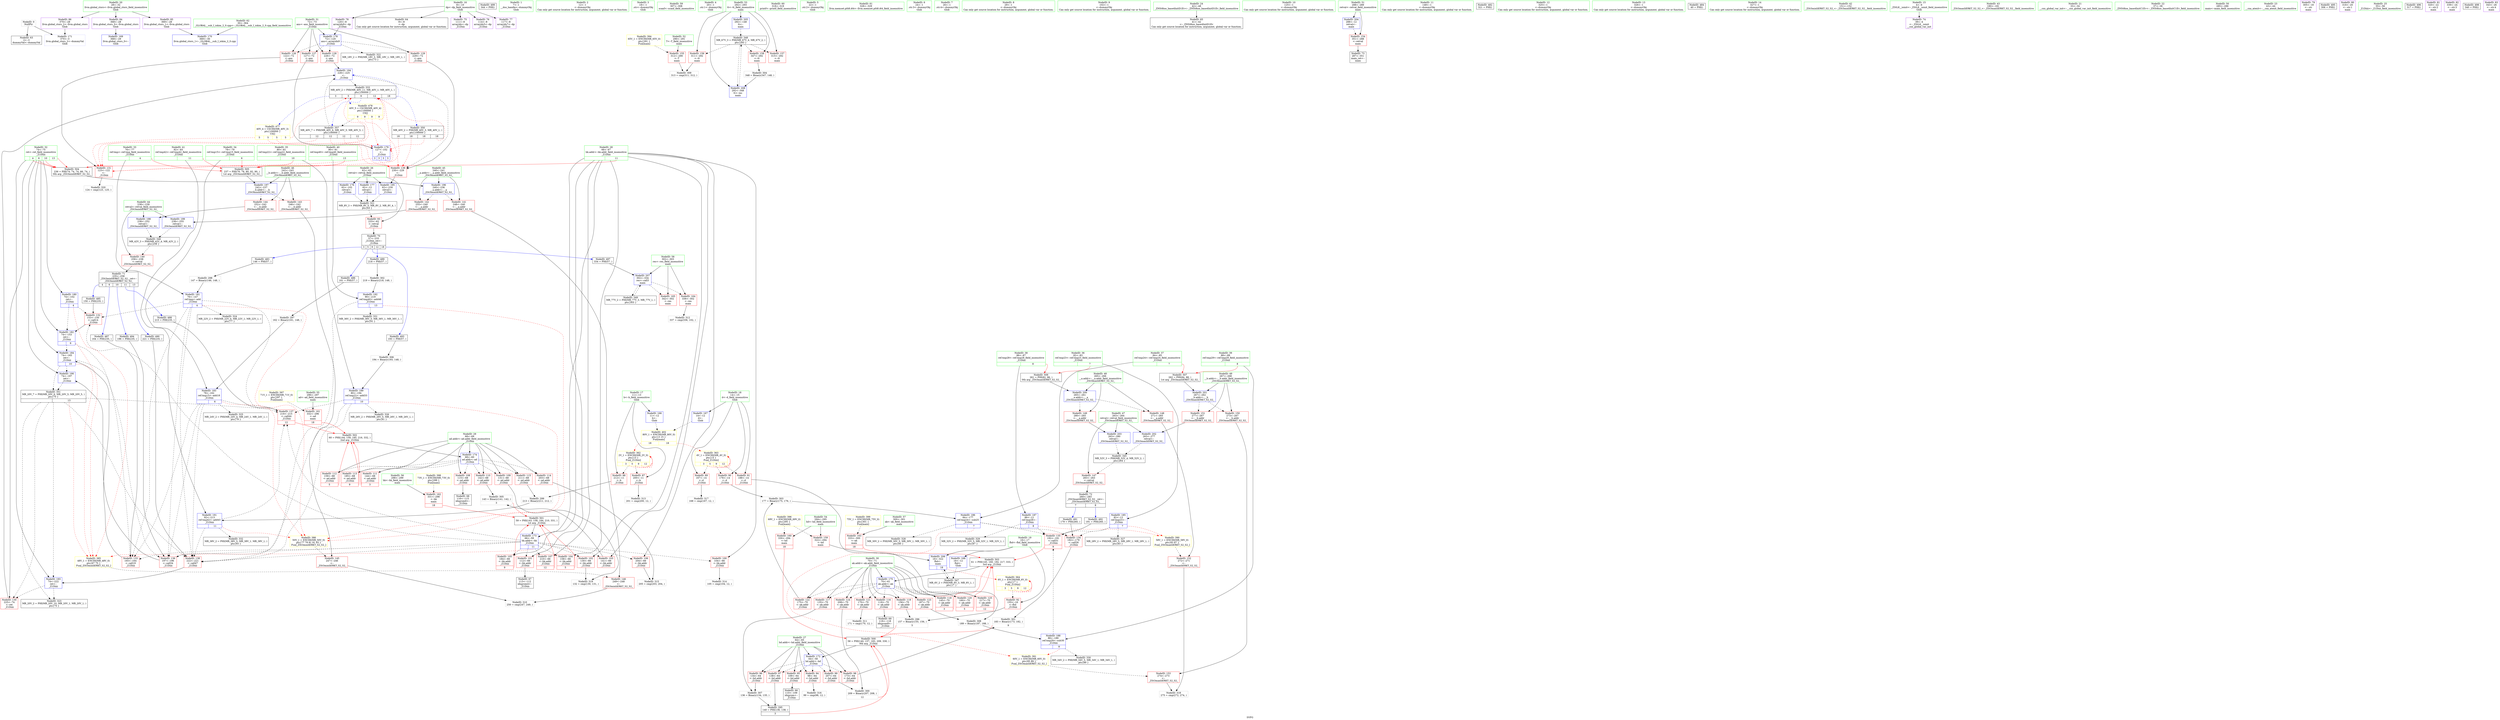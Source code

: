 digraph "SVFG" {
	label="SVFG";

	Node0x55753e9cabc0 [shape=record,color=grey,label="{NodeID: 0\nNullPtr}"];
	Node0x55753e9cabc0 -> Node0x55753e9f41d0[style=solid];
	Node0x55753e9cabc0 -> Node0x55753e9fabc0[style=solid];
	Node0x55753e9f5f60 [shape=record,color=blue,label="{NodeID: 194\n226\<--225\n\<--\n_Z1Diiii\n}"];
	Node0x55753e9f5f60 -> Node0x55753e9f90d0[style=dashed];
	Node0x55753e9f5f60 -> Node0x55753ea15af0[style=dashed];
	Node0x55753e9f30c0 [shape=record,color=red,label="{NodeID: 111\n144\<--68\n\<--ad.addr\n_Z1Diiii\n|{<s0>3}}"];
	Node0x55753e9f30c0:s0 -> Node0x55753ea46720[style=solid,color=red];
	Node0x55753e9f13f0 [shape=record,color=green,label="{NodeID: 28\n66\<--67\nhk.addr\<--hk.addr_field_insensitive\n_Z1Diiii\n|{|<s9>11}}"];
	Node0x55753e9f13f0 -> Node0x55753e9f27d0[style=solid];
	Node0x55753e9f13f0 -> Node0x55753e9f28a0[style=solid];
	Node0x55753e9f13f0 -> Node0x55753e9f2970[style=solid];
	Node0x55753e9f13f0 -> Node0x55753e9f2a40[style=solid];
	Node0x55753e9f13f0 -> Node0x55753e9f2b10[style=solid];
	Node0x55753e9f13f0 -> Node0x55753e9f2be0[style=solid];
	Node0x55753e9f13f0 -> Node0x55753e9f2cb0[style=solid];
	Node0x55753e9f13f0 -> Node0x55753e9f2d80[style=solid];
	Node0x55753e9f13f0 -> Node0x55753e9fad90[style=solid];
	Node0x55753e9f13f0:s9 -> Node0x55753ea46ba0[style=solid,color=red];
	Node0x55753ea04c10 [shape=record,color=grey,label="{NodeID: 305\n143 = Binary(141, 142, )\n|{<s0>3}}"];
	Node0x55753ea04c10:s0 -> Node0x55753ea464e0[style=solid,color=red];
	Node0x55753e9f90d0 [shape=record,color=red,label="{NodeID: 139\n230\<--229\n\<--\n_Z1Diiii\n}"];
	Node0x55753e9f90d0 -> Node0x55753e9f6030[style=solid];
	Node0x55753e9f3b60 [shape=record,color=green,label="{NodeID: 56\n298\<--299\nhk\<--hk_field_insensitive\nmain\n}"];
	Node0x55753e9f3b60 -> Node0x55753e9fa380[style=solid];
	Node0x55753ea45f30 [shape=record,color=black,label="{NodeID: 499\n344 = PHI()\n}"];
	Node0x55753ea15af0 [shape=record,color=black,label="{NodeID: 333\nMR_40V_2 = PHI(MR_40V_11, MR_40V_1, MR_40V_1, )\npts\{100000 \}\n|{<s0>3|<s1>5|<s2>9|<s3>12|<s4>18}}"];
	Node0x55753ea15af0:s0 -> Node0x55753ea294a0[style=dashed,color=blue];
	Node0x55753ea15af0:s1 -> Node0x55753ea29600[style=dashed,color=blue];
	Node0x55753ea15af0:s2 -> Node0x55753ea1d2f0[style=dashed,color=blue];
	Node0x55753ea15af0:s3 -> Node0x55753e9f5f60[style=dashed,color=blue];
	Node0x55753ea15af0:s4 -> Node0x55753ea1aff0[style=dashed,color=blue];
	Node0x55753e9fa7c0 [shape=record,color=blue,label="{NodeID: 167\n14\<--12\nd\<--\nGlob }"];
	Node0x55753e9fa7c0 -> Node0x55753e9fc970[style=dashed];
	Node0x55753e9f5370 [shape=record,color=purple,label="{NodeID: 84\n368\<--28\nllvm.global_ctors_0\<--llvm.global_ctors\nGlob }"];
	Node0x55753e9f5370 -> Node0x55753e9fa9c0[style=solid];
	Node0x55753e9ec880 [shape=record,color=green,label="{NodeID: 1\n7\<--1\n__dso_handle\<--dummyObj\nGlob }"];
	Node0x55753e9f6030 [shape=record,color=blue,label="{NodeID: 195\n62\<--230\nretval\<--\n_Z1Diiii\n}"];
	Node0x55753e9f6030 -> Node0x55753ea11af0[style=dashed];
	Node0x55753e9f3190 [shape=record,color=red,label="{NodeID: 112\n159\<--68\n\<--ad.addr\n_Z1Diiii\n|{<s0>5}}"];
	Node0x55753e9f3190:s0 -> Node0x55753ea46720[style=solid,color=red];
	Node0x55753e9f14c0 [shape=record,color=green,label="{NodeID: 29\n68\<--69\nad.addr\<--ad.addr_field_insensitive\n_Z1Diiii\n}"];
	Node0x55753e9f14c0 -> Node0x55753e9f2e50[style=solid];
	Node0x55753e9f14c0 -> Node0x55753e9f2f20[style=solid];
	Node0x55753e9f14c0 -> Node0x55753e9f2ff0[style=solid];
	Node0x55753e9f14c0 -> Node0x55753e9f30c0[style=solid];
	Node0x55753e9f14c0 -> Node0x55753e9f3190[style=solid];
	Node0x55753e9f14c0 -> Node0x55753e9f3260[style=solid];
	Node0x55753e9f14c0 -> Node0x55753e9f3330[style=solid];
	Node0x55753e9f14c0 -> Node0x55753e9f3400[style=solid];
	Node0x55753e9f14c0 -> Node0x55753e9fae60[style=solid];
	Node0x55753ea04d90 [shape=record,color=grey,label="{NodeID: 306\n194 = Binary(193, 148, )\n}"];
	Node0x55753ea04d90 -> Node0x55753e9fba90[style=solid];
	Node0x55753e9f91a0 [shape=record,color=red,label="{NodeID: 140\n258\<--238\n\<--retval\n_ZSt3minIiERKT_S2_S2_\n}"];
	Node0x55753e9f91a0 -> Node0x55753e9f48e0[style=solid];
	Node0x55753e9f3c30 [shape=record,color=green,label="{NodeID: 57\n300\<--301\nak\<--ak_field_insensitive\nmain\n}"];
	Node0x55753e9f3c30 -> Node0x55753e9fa450[style=solid];
	Node0x55753ea46000 [shape=record,color=black,label="{NodeID: 500\n58 = PHI(140, 157, 183, 209, 330, )\n0th arg _Z1Diiii }"];
	Node0x55753ea46000 -> Node0x55753e9facc0[style=solid];
	Node0x55753e9fa8c0 [shape=record,color=blue,label="{NodeID: 168\n16\<--12\nfhd\<--\nGlob }"];
	Node0x55753e9fa8c0 -> Node0x55753ea1a0f0[style=dashed];
	Node0x55753e9f5470 [shape=record,color=purple,label="{NodeID: 85\n369\<--28\nllvm.global_ctors_1\<--llvm.global_ctors\nGlob }"];
	Node0x55753e9f5470 -> Node0x55753e9faac0[style=solid];
	Node0x55753e9ef980 [shape=record,color=green,label="{NodeID: 2\n12\<--1\n\<--dummyObj\nCan only get source location for instruction, argument, global var or function.}"];
	Node0x55753ea1ebf0 [shape=record,color=yellow,style=double,label="{NodeID: 362\n2V_1 = ENCHI(MR_2V_0)\npts\{13 \}\nFun[_Z1Diiii]|{|<s2>3|<s3>5|<s4>9|<s5>12}}"];
	Node0x55753ea1ebf0 -> Node0x55753e9f5670[style=dashed];
	Node0x55753ea1ebf0 -> Node0x55753e9f5740[style=dashed];
	Node0x55753ea1ebf0:s2 -> Node0x55753ea1ebf0[style=dashed,color=red];
	Node0x55753ea1ebf0:s3 -> Node0x55753ea1ebf0[style=dashed,color=red];
	Node0x55753ea1ebf0:s4 -> Node0x55753ea1ebf0[style=dashed,color=red];
	Node0x55753ea1ebf0:s5 -> Node0x55753ea1ebf0[style=dashed,color=red];
	Node0x55753e9f6100 [shape=record,color=blue,label="{NodeID: 196\n240\<--236\n__a.addr\<--__a\n_ZSt3minIiERKT_S2_S2_\n}"];
	Node0x55753e9f6100 -> Node0x55753e9f9270[style=dashed];
	Node0x55753e9f6100 -> Node0x55753e9f9340[style=dashed];
	Node0x55753e9f3260 [shape=record,color=red,label="{NodeID: 113\n185\<--68\n\<--ad.addr\n_Z1Diiii\n|{<s0>9}}"];
	Node0x55753e9f3260:s0 -> Node0x55753ea46720[style=solid,color=red];
	Node0x55753e9f1590 [shape=record,color=green,label="{NodeID: 30\n70\<--71\nak.addr\<--ak.addr_field_insensitive\n_Z1Diiii\n}"];
	Node0x55753e9f1590 -> Node0x55753e9f7e20[style=solid];
	Node0x55753e9f1590 -> Node0x55753e9f7ef0[style=solid];
	Node0x55753e9f1590 -> Node0x55753e9f7fc0[style=solid];
	Node0x55753e9f1590 -> Node0x55753e9f8090[style=solid];
	Node0x55753e9f1590 -> Node0x55753e9f8160[style=solid];
	Node0x55753e9f1590 -> Node0x55753e9f8230[style=solid];
	Node0x55753e9f1590 -> Node0x55753e9f8300[style=solid];
	Node0x55753e9f1590 -> Node0x55753e9f83d0[style=solid];
	Node0x55753e9f1590 -> Node0x55753e9f84a0[style=solid];
	Node0x55753e9f1590 -> Node0x55753e9f8570[style=solid];
	Node0x55753e9f1590 -> Node0x55753e9faf30[style=solid];
	Node0x55753e9fbec0 [shape=record,color=yellow,style=double,label="{NodeID: 390\n58V_1 = ENCHI(MR_58V_0)\npts\{83 87 \}\nFun[_ZSt3maxIiERKT_S2_S2_]}"];
	Node0x55753e9fbec0 -> Node0x55753e9f9b60[style=dashed];
	Node0x55753ea04f10 [shape=record,color=grey,label="{NodeID: 307\n136 = Binary(134, 135, )\n}"];
	Node0x55753ea04f10 -> Node0x55753e9f7750[style=solid];
	Node0x55753e9f9270 [shape=record,color=red,label="{NodeID: 141\n248\<--240\n\<--__a.addr\n_ZSt3minIiERKT_S2_S2_\n}"];
	Node0x55753e9f9270 -> Node0x55753e9f9680[style=solid];
	Node0x55753e9f3d00 [shape=record,color=green,label="{NodeID: 58\n302\<--303\nres\<--res_field_insensitive\nmain\n}"];
	Node0x55753e9f3d00 -> Node0x55753e9fa520[style=solid];
	Node0x55753e9f3d00 -> Node0x55753e9fa5f0[style=solid];
	Node0x55753e9f3d00 -> Node0x55753e9f69f0[style=solid];
	Node0x55753ea464e0 [shape=record,color=black,label="{NodeID: 501\n59 = PHI(143, 158, 184, 210, 331, )\n1st arg _Z1Diiii }"];
	Node0x55753ea464e0 -> Node0x55753e9fad90[style=solid];
	Node0x55753e9fa9c0 [shape=record,color=blue,label="{NodeID: 169\n368\<--29\nllvm.global_ctors_0\<--\nGlob }"];
	Node0x55753e9f5570 [shape=record,color=purple,label="{NodeID: 86\n370\<--28\nllvm.global_ctors_2\<--llvm.global_ctors\nGlob }"];
	Node0x55753e9f5570 -> Node0x55753e9fabc0[style=solid];
	Node0x55753e9efa10 [shape=record,color=green,label="{NodeID: 3\n18\<--1\n.str\<--dummyObj\nGlob }"];
	Node0x55753ea1f710 [shape=record,color=yellow,style=double,label="{NodeID: 363\n4V_1 = ENCHI(MR_4V_0)\npts\{15 \}\nFun[_Z1Diiii]|{|<s3>3|<s4>5|<s5>9|<s6>12}}"];
	Node0x55753ea1f710 -> Node0x55753e9f5810[style=dashed];
	Node0x55753ea1f710 -> Node0x55753e9f58e0[style=dashed];
	Node0x55753ea1f710 -> Node0x55753e9f59b0[style=dashed];
	Node0x55753ea1f710:s3 -> Node0x55753ea1f710[style=dashed,color=red];
	Node0x55753ea1f710:s4 -> Node0x55753ea1f710[style=dashed,color=red];
	Node0x55753ea1f710:s5 -> Node0x55753ea1f710[style=dashed,color=red];
	Node0x55753ea1f710:s6 -> Node0x55753ea1f710[style=dashed,color=red];
	Node0x55753e9f61d0 [shape=record,color=blue,label="{NodeID: 197\n242\<--237\n__b.addr\<--__b\n_ZSt3minIiERKT_S2_S2_\n}"];
	Node0x55753e9f61d0 -> Node0x55753e9f9410[style=dashed];
	Node0x55753e9f61d0 -> Node0x55753e9f94e0[style=dashed];
	Node0x55753e9f3330 [shape=record,color=red,label="{NodeID: 114\n203\<--68\n\<--ad.addr\n_Z1Diiii\n}"];
	Node0x55753e9f3330 -> Node0x55753ea05b10[style=solid];
	Node0x55753e9f1660 [shape=record,color=green,label="{NodeID: 31\n72\<--73\nans\<--ans_field_insensitive\n_Z1Diiii\n}"];
	Node0x55753e9f1660 -> Node0x55753e9f8640[style=solid];
	Node0x55753e9f1660 -> Node0x55753e9f8710[style=solid];
	Node0x55753e9f1660 -> Node0x55753e9f87e0[style=solid];
	Node0x55753e9f1660 -> Node0x55753e9f88b0[style=solid];
	Node0x55753e9f1660 -> Node0x55753e9fb1a0[style=solid];
	Node0x55753e9fbfa0 [shape=record,color=yellow,style=double,label="{NodeID: 391\n60V_1 = ENCHI(MR_60V_0)\npts\{85 89 \}\nFun[_ZSt3maxIiERKT_S2_S2_]}"];
	Node0x55753e9fbfa0 -> Node0x55753e9f9c30[style=dashed];
	Node0x55753ea05090 [shape=record,color=grey,label="{NodeID: 308\n189 = Binary(187, 188, )\n}"];
	Node0x55753ea05090 -> Node0x55753e9fb9c0[style=solid];
	Node0x55753e9f9340 [shape=record,color=red,label="{NodeID: 142\n255\<--240\n\<--__a.addr\n_ZSt3minIiERKT_S2_S2_\n}"];
	Node0x55753e9f9340 -> Node0x55753e9f6370[style=solid];
	Node0x55753e9f3dd0 [shape=record,color=green,label="{NodeID: 59\n307\<--308\nscanf\<--scanf_field_insensitive\n}"];
	Node0x55753ea46720 [shape=record,color=black,label="{NodeID: 502\n60 = PHI(144, 159, 185, 216, 332, )\n2nd arg _Z1Diiii }"];
	Node0x55753ea46720 -> Node0x55753e9fae60[style=solid];
	Node0x55753e9faac0 [shape=record,color=blue,label="{NodeID: 170\n369\<--30\nllvm.global_ctors_1\<--_GLOBAL__sub_I_iskim_2_0.cpp\nGlob }"];
	Node0x55753e9f5670 [shape=record,color=red,label="{NodeID: 87\n200\<--11\n\<--b\n_Z1Diiii\n}"];
	Node0x55753e9f5670 -> Node0x55753ea05810[style=solid];
	Node0x55753e9efaa0 [shape=record,color=green,label="{NodeID: 4\n20\<--1\n.str.1\<--dummyObj\nGlob }"];
	Node0x55753ea1f7f0 [shape=record,color=yellow,style=double,label="{NodeID: 364\n6V_1 = ENCHI(MR_6V_0)\npts\{17 \}\nFun[_Z1Diiii]|{|<s1>3|<s2>5|<s3>9|<s4>12}}"];
	Node0x55753ea1f7f0 -> Node0x55753e9f5a80[style=dashed];
	Node0x55753ea1f7f0:s1 -> Node0x55753ea1f7f0[style=dashed,color=red];
	Node0x55753ea1f7f0:s2 -> Node0x55753ea1f7f0[style=dashed,color=red];
	Node0x55753ea1f7f0:s3 -> Node0x55753ea1f7f0[style=dashed,color=red];
	Node0x55753ea1f7f0:s4 -> Node0x55753ea1f7f0[style=dashed,color=red];
	Node0x55753e9f62a0 [shape=record,color=blue,label="{NodeID: 198\n238\<--252\nretval\<--\n_ZSt3minIiERKT_S2_S2_\n}"];
	Node0x55753e9f62a0 -> Node0x55753ea19bf0[style=dashed];
	Node0x55753e9f3400 [shape=record,color=red,label="{NodeID: 115\n211\<--68\n\<--ad.addr\n_Z1Diiii\n}"];
	Node0x55753e9f3400 -> Node0x55753ea04310[style=solid];
	Node0x55753e9f1730 [shape=record,color=green,label="{NodeID: 32\n74\<--75\nret\<--ret_field_insensitive\n_Z1Diiii\n|{|<s6>4|<s7>6|<s8>10|<s9>13}}"];
	Node0x55753e9f1730 -> Node0x55753e9f8980[style=solid];
	Node0x55753e9f1730 -> Node0x55753e9fb340[style=solid];
	Node0x55753e9f1730 -> Node0x55753e9fb4e0[style=solid];
	Node0x55753e9f1730 -> Node0x55753e9fb680[style=solid];
	Node0x55753e9f1730 -> Node0x55753e9fbb60[style=solid];
	Node0x55753e9f1730 -> Node0x55753e9f5e90[style=solid];
	Node0x55753e9f1730:s6 -> Node0x55753ea46ba0[style=solid,color=red];
	Node0x55753e9f1730:s7 -> Node0x55753ea46ba0[style=solid,color=red];
	Node0x55753e9f1730:s8 -> Node0x55753ea46ba0[style=solid,color=red];
	Node0x55753e9f1730:s9 -> Node0x55753ea46ba0[style=solid,color=red];
	Node0x55753ea05210 [shape=record,color=grey,label="{NodeID: 309\n313 = cmp(311, 312, )\n}"];
	Node0x55753e9f9410 [shape=record,color=red,label="{NodeID: 143\n246\<--242\n\<--__b.addr\n_ZSt3minIiERKT_S2_S2_\n}"];
	Node0x55753e9f9410 -> Node0x55753e9f95b0[style=solid];
	Node0x55753e9f3ed0 [shape=record,color=green,label="{NodeID: 60\n318\<--319\nprintf\<--printf_field_insensitive\n}"];
	Node0x55753ea46960 [shape=record,color=black,label="{NodeID: 503\n61 = PHI(145, 160, 192, 217, 333, )\n3rd arg _Z1Diiii }"];
	Node0x55753ea46960 -> Node0x55753e9faf30[style=solid];
	Node0x55753e9fabc0 [shape=record,color=blue, style = dotted,label="{NodeID: 171\n370\<--3\nllvm.global_ctors_2\<--dummyVal\nGlob }"];
	Node0x55753e9f5740 [shape=record,color=red,label="{NodeID: 88\n212\<--11\n\<--b\n_Z1Diiii\n}"];
	Node0x55753e9f5740 -> Node0x55753ea04310[style=solid];
	Node0x55753e9efb30 [shape=record,color=green,label="{NodeID: 5\n22\<--1\n.str.2\<--dummyObj\nGlob }"];
	Node0x55753e9f6370 [shape=record,color=blue,label="{NodeID: 199\n238\<--255\nretval\<--\n_ZSt3minIiERKT_S2_S2_\n}"];
	Node0x55753e9f6370 -> Node0x55753ea19bf0[style=dashed];
	Node0x55753e9f7e20 [shape=record,color=red,label="{NodeID: 116\n118\<--70\n\<--ak.addr\n_Z1Diiii\n}"];
	Node0x55753e9f7e20 -> Node0x55753e9f4740[style=solid];
	Node0x55753e9f1800 [shape=record,color=green,label="{NodeID: 33\n76\<--77\nref.tmp\<--ref.tmp_field_insensitive\n_Z1Diiii\n|{|<s1>4}}"];
	Node0x55753e9f1800 -> Node0x55753e9fb410[style=solid];
	Node0x55753e9f1800:s1 -> Node0x55753ea46de0[style=solid,color=red];
	Node0x55753ea05390 [shape=record,color=grey,label="{NodeID: 310\n250 = cmp(247, 249, )\n}"];
	Node0x55753e9f94e0 [shape=record,color=red,label="{NodeID: 144\n252\<--242\n\<--__b.addr\n_ZSt3minIiERKT_S2_S2_\n}"];
	Node0x55753e9f94e0 -> Node0x55753e9f62a0[style=solid];
	Node0x55753e9f3fd0 [shape=record,color=green,label="{NodeID: 61\n328\<--329\nllvm.memset.p0i8.i64\<--llvm.memset.p0i8.i64_field_insensitive\n}"];
	Node0x55753ea46ba0 [shape=record,color=black,label="{NodeID: 504\n236 = PHI(74, 74, 74, 66, 74, )\n0th arg _ZSt3minIiERKT_S2_S2_ }"];
	Node0x55753ea46ba0 -> Node0x55753e9f6100[style=solid];
	Node0x55753e9facc0 [shape=record,color=blue,label="{NodeID: 172\n64\<--58\nhd.addr\<--hd\n_Z1Diiii\n}"];
	Node0x55753e9facc0 -> Node0x55753e9f5c20[style=dashed];
	Node0x55753e9facc0 -> Node0x55753e9f5cf0[style=dashed];
	Node0x55753e9facc0 -> Node0x55753e9f2490[style=dashed];
	Node0x55753e9facc0 -> Node0x55753e9f2560[style=dashed];
	Node0x55753e9facc0 -> Node0x55753e9f2630[style=dashed];
	Node0x55753e9facc0 -> Node0x55753e9f2700[style=dashed];
	Node0x55753e9f5810 [shape=record,color=red,label="{NodeID: 89\n167\<--14\n\<--d\n_Z1Diiii\n}"];
	Node0x55753e9f5810 -> Node0x55753ea05e10[style=solid];
	Node0x55753e9f0370 [shape=record,color=green,label="{NodeID: 6\n24\<--1\n.str.3\<--dummyObj\nGlob }"];
	Node0x55753e9f6440 [shape=record,color=blue,label="{NodeID: 200\n265\<--261\n__a.addr\<--__a\n_ZSt3maxIiERKT_S2_S2_\n}"];
	Node0x55753e9f6440 -> Node0x55753e9f9820[style=dashed];
	Node0x55753e9f6440 -> Node0x55753e9f98f0[style=dashed];
	Node0x55753e9f7ef0 [shape=record,color=red,label="{NodeID: 117\n135\<--70\n\<--ak.addr\n_Z1Diiii\n}"];
	Node0x55753e9f7ef0 -> Node0x55753ea04f10[style=solid];
	Node0x55753e9f18d0 [shape=record,color=green,label="{NodeID: 34\n78\<--79\nref.tmp15\<--ref.tmp15_field_insensitive\n_Z1Diiii\n|{|<s1>6}}"];
	Node0x55753e9f18d0 -> Node0x55753e9fb5b0[style=solid];
	Node0x55753e9f18d0:s1 -> Node0x55753ea46de0[style=solid,color=red];
	Node0x55753ea294a0 [shape=record,color=yellow,style=double,label="{NodeID: 477\n40V_4 = CSCHI(MR_40V_3)\npts\{100000 \}\nCS[]|{<s0>5|<s1>5|<s2>5|<s3>5}}"];
	Node0x55753ea294a0:s0 -> Node0x55753e9f8a50[style=dashed,color=red];
	Node0x55753ea294a0:s1 -> Node0x55753e9f90d0[style=dashed,color=red];
	Node0x55753ea294a0:s2 -> Node0x55753e9fb270[style=dashed,color=red];
	Node0x55753ea294a0:s3 -> Node0x55753ea15af0[style=dashed,color=red];
	Node0x55753e9fc270 [shape=record,color=yellow,style=double,label="{NodeID: 394\n65V_1 = ENCHI(MR_65V_0)\npts\{291 \}\nFun[main]}"];
	Node0x55753e9fc270 -> Node0x55753e9f9dd0[style=dashed];
	Node0x55753ea05510 [shape=record,color=grey,label="{NodeID: 311\n171 = cmp(170, 12, )\n}"];
	Node0x55753e9f95b0 [shape=record,color=red,label="{NodeID: 145\n247\<--246\n\<--\n_ZSt3minIiERKT_S2_S2_\n}"];
	Node0x55753e9f95b0 -> Node0x55753ea05390[style=solid];
	Node0x55753e9f40d0 [shape=record,color=green,label="{NodeID: 62\n30\<--364\n_GLOBAL__sub_I_iskim_2_0.cpp\<--_GLOBAL__sub_I_iskim_2_0.cpp_field_insensitive\n}"];
	Node0x55753e9f40d0 -> Node0x55753e9faac0[style=solid];
	Node0x55753ea46de0 [shape=record,color=black,label="{NodeID: 505\n237 = PHI(76, 78, 80, 92, 90, )\n1st arg _ZSt3minIiERKT_S2_S2_ }"];
	Node0x55753ea46de0 -> Node0x55753e9f61d0[style=solid];
	Node0x55753e9fad90 [shape=record,color=blue,label="{NodeID: 173\n66\<--59\nhk.addr\<--hk\n_Z1Diiii\n|{|<s13>11}}"];
	Node0x55753e9fad90 -> Node0x55753e9f27d0[style=dashed];
	Node0x55753e9fad90 -> Node0x55753e9f28a0[style=dashed];
	Node0x55753e9fad90 -> Node0x55753e9f2970[style=dashed];
	Node0x55753e9fad90 -> Node0x55753e9f2a40[style=dashed];
	Node0x55753e9fad90 -> Node0x55753e9f2b10[style=dashed];
	Node0x55753e9fad90 -> Node0x55753e9f2be0[style=dashed];
	Node0x55753e9fad90 -> Node0x55753e9f2cb0[style=dashed];
	Node0x55753e9fad90 -> Node0x55753e9f2d80[style=dashed];
	Node0x55753e9fad90 -> Node0x55753e9f8b20[style=dashed];
	Node0x55753e9fad90 -> Node0x55753e9f8bf0[style=dashed];
	Node0x55753e9fad90 -> Node0x55753e9f8e60[style=dashed];
	Node0x55753e9fad90 -> Node0x55753e9f8f30[style=dashed];
	Node0x55753e9fad90 -> Node0x55753e9f9000[style=dashed];
	Node0x55753e9fad90:s13 -> Node0x55753ea156b0[style=dashed,color=red];
	Node0x55753e9f58e0 [shape=record,color=red,label="{NodeID: 90\n176\<--14\n\<--d\n_Z1Diiii\n}"];
	Node0x55753e9f58e0 -> Node0x55753ea04910[style=solid];
	Node0x55753e9f0400 [shape=record,color=green,label="{NodeID: 7\n26\<--1\n.str.4\<--dummyObj\nGlob }"];
	Node0x55753e9f6510 [shape=record,color=blue,label="{NodeID: 201\n267\<--262\n__b.addr\<--__b\n_ZSt3maxIiERKT_S2_S2_\n}"];
	Node0x55753e9f6510 -> Node0x55753e9f99c0[style=dashed];
	Node0x55753e9f6510 -> Node0x55753e9f9a90[style=dashed];
	Node0x55753e9f7fc0 [shape=record,color=red,label="{NodeID: 118\n145\<--70\n\<--ak.addr\n_Z1Diiii\n|{<s0>3}}"];
	Node0x55753e9f7fc0:s0 -> Node0x55753ea46960[style=solid,color=red];
	Node0x55753e9f19a0 [shape=record,color=green,label="{NodeID: 35\n80\<--81\nref.tmp22\<--ref.tmp22_field_insensitive\n_Z1Diiii\n|{|<s1>10}}"];
	Node0x55753e9f19a0 -> Node0x55753e9fba90[style=solid];
	Node0x55753e9f19a0:s1 -> Node0x55753ea46de0[style=solid,color=red];
	Node0x55753ea29600 [shape=record,color=yellow,style=double,label="{NodeID: 478\n40V_5 = CSCHI(MR_40V_4)\npts\{100000 \}\nCS[]|{|<s1>9|<s2>9|<s3>9|<s4>9}}"];
	Node0x55753ea29600 -> Node0x55753ea1d2f0[style=dashed];
	Node0x55753ea29600:s1 -> Node0x55753e9f8a50[style=dashed,color=red];
	Node0x55753ea29600:s2 -> Node0x55753e9f90d0[style=dashed,color=red];
	Node0x55753ea29600:s3 -> Node0x55753e9fb270[style=dashed,color=red];
	Node0x55753ea29600:s4 -> Node0x55753ea15af0[style=dashed,color=red];
	Node0x55753ea05690 [shape=record,color=grey,label="{NodeID: 312\n337 = cmp(336, 102, )\n}"];
	Node0x55753e9f9680 [shape=record,color=red,label="{NodeID: 146\n249\<--248\n\<--\n_ZSt3minIiERKT_S2_S2_\n}"];
	Node0x55753e9f9680 -> Node0x55753ea05390[style=solid];
	Node0x55753e9f41d0 [shape=record,color=black,label="{NodeID: 63\n2\<--3\ndummyVal\<--dummyVal\n}"];
	Node0x55753ea47020 [shape=record,color=black,label="{NodeID: 506\n261 = PHI(82, 86, )\n0th arg _ZSt3maxIiERKT_S2_S2_ }"];
	Node0x55753ea47020 -> Node0x55753e9f6440[style=solid];
	Node0x55753e9fae60 [shape=record,color=blue,label="{NodeID: 174\n68\<--60\nad.addr\<--ad\n_Z1Diiii\n}"];
	Node0x55753e9fae60 -> Node0x55753e9f2e50[style=dashed];
	Node0x55753e9fae60 -> Node0x55753e9f2f20[style=dashed];
	Node0x55753e9fae60 -> Node0x55753e9f2ff0[style=dashed];
	Node0x55753e9fae60 -> Node0x55753e9f30c0[style=dashed];
	Node0x55753e9fae60 -> Node0x55753e9f3190[style=dashed];
	Node0x55753e9fae60 -> Node0x55753e9f3260[style=dashed];
	Node0x55753e9fae60 -> Node0x55753e9f3330[style=dashed];
	Node0x55753e9fae60 -> Node0x55753e9f3400[style=dashed];
	Node0x55753e9f59b0 [shape=record,color=red,label="{NodeID: 91\n188\<--14\n\<--d\n_Z1Diiii\n}"];
	Node0x55753e9f59b0 -> Node0x55753ea05090[style=solid];
	Node0x55753e9f0490 [shape=record,color=green,label="{NodeID: 8\n29\<--1\n\<--dummyObj\nCan only get source location for instruction, argument, global var or function.}"];
	Node0x55753e9f65e0 [shape=record,color=blue,label="{NodeID: 202\n263\<--277\nretval\<--\n_ZSt3maxIiERKT_S2_S2_\n}"];
	Node0x55753e9f65e0 -> Node0x55753ea196f0[style=dashed];
	Node0x55753e9f8090 [shape=record,color=red,label="{NodeID: 119\n156\<--70\n\<--ak.addr\n_Z1Diiii\n}"];
	Node0x55753e9f8090 -> Node0x55753e9f7cf0[style=solid];
	Node0x55753e9f1a70 [shape=record,color=green,label="{NodeID: 36\n82\<--83\nref.tmp23\<--ref.tmp23_field_insensitive\n_Z1Diiii\n|{|<s1>7}}"];
	Node0x55753e9f1a70 -> Node0x55753e9fb750[style=solid];
	Node0x55753e9f1a70:s1 -> Node0x55753ea47020[style=solid,color=red];
	Node0x55753e9fc430 [shape=record,color=yellow,style=double,label="{NodeID: 396\n69V_1 = ENCHI(MR_69V_0)\npts\{295 \}\nFun[main]}"];
	Node0x55753e9fc430 -> Node0x55753e9fa110[style=dashed];
	Node0x55753e9fc430 -> Node0x55753e9fa1e0[style=dashed];
	Node0x55753ea05810 [shape=record,color=grey,label="{NodeID: 313\n201 = cmp(200, 12, )\n}"];
	Node0x55753e9f9750 [shape=record,color=red,label="{NodeID: 147\n283\<--263\n\<--retval\n_ZSt3maxIiERKT_S2_S2_\n}"];
	Node0x55753e9f9750 -> Node0x55753e9f49b0[style=solid];
	Node0x55753e9f42d0 [shape=record,color=black,label="{NodeID: 64\n9\<--8\n\<--dp\nCan only get source location for instruction, argument, global var or function.}"];
	Node0x55753ea47170 [shape=record,color=black,label="{NodeID: 507\n262 = PHI(84, 88, )\n1st arg _ZSt3maxIiERKT_S2_S2_ }"];
	Node0x55753ea47170 -> Node0x55753e9f6510[style=solid];
	Node0x55753e9faf30 [shape=record,color=blue,label="{NodeID: 175\n70\<--61\nak.addr\<--ak\n_Z1Diiii\n}"];
	Node0x55753e9faf30 -> Node0x55753e9f7e20[style=dashed];
	Node0x55753e9faf30 -> Node0x55753e9f7ef0[style=dashed];
	Node0x55753e9faf30 -> Node0x55753e9f7fc0[style=dashed];
	Node0x55753e9faf30 -> Node0x55753e9f8090[style=dashed];
	Node0x55753e9faf30 -> Node0x55753e9f8160[style=dashed];
	Node0x55753e9faf30 -> Node0x55753e9f8230[style=dashed];
	Node0x55753e9faf30 -> Node0x55753e9f8300[style=dashed];
	Node0x55753e9faf30 -> Node0x55753e9f83d0[style=dashed];
	Node0x55753e9faf30 -> Node0x55753e9f84a0[style=dashed];
	Node0x55753e9faf30 -> Node0x55753e9f8570[style=dashed];
	Node0x55753e9f5a80 [shape=record,color=red,label="{NodeID: 92\n155\<--16\n\<--fhd\n_Z1Diiii\n}"];
	Node0x55753e9f5a80 -> Node0x55753e9f7cf0[style=solid];
	Node0x55753e9f0520 [shape=record,color=green,label="{NodeID: 9\n102\<--1\n\<--dummyObj\nCan only get source location for instruction, argument, global var or function.}"];
	Node0x55753e9f66b0 [shape=record,color=blue,label="{NodeID: 203\n263\<--280\nretval\<--\n_ZSt3maxIiERKT_S2_S2_\n}"];
	Node0x55753e9f66b0 -> Node0x55753ea196f0[style=dashed];
	Node0x55753e9f8160 [shape=record,color=red,label="{NodeID: 120\n160\<--70\n\<--ak.addr\n_Z1Diiii\n|{<s0>5}}"];
	Node0x55753e9f8160:s0 -> Node0x55753ea46960[style=solid,color=red];
	Node0x55753e9f1b40 [shape=record,color=green,label="{NodeID: 37\n84\<--85\nref.tmp24\<--ref.tmp24_field_insensitive\n_Z1Diiii\n|{|<s1>7}}"];
	Node0x55753e9f1b40 -> Node0x55753e9fb820[style=solid];
	Node0x55753e9f1b40:s1 -> Node0x55753ea47170[style=solid,color=red];
	Node0x55753e9fc510 [shape=record,color=yellow,style=double,label="{NodeID: 397\n71V_1 = ENCHI(MR_71V_0)\npts\{297 \}\nFun[main]}"];
	Node0x55753e9fc510 -> Node0x55753e9fa2b0[style=dashed];
	Node0x55753ea05990 [shape=record,color=grey,label="{NodeID: 314\n105 = cmp(104, 12, )\n}"];
	Node0x55753e9f9820 [shape=record,color=red,label="{NodeID: 148\n271\<--265\n\<--__a.addr\n_ZSt3maxIiERKT_S2_S2_\n}"];
	Node0x55753e9f9820 -> Node0x55753e9f9b60[style=solid];
	Node0x55753e9f43d0 [shape=record,color=black,label="{NodeID: 65\n41\<--42\n\<--_ZNSt8ios_base4InitD1Ev\nCan only get source location for instruction, argument, global var or function.}"];
	Node0x55753e9fb000 [shape=record,color=blue,label="{NodeID: 176\n62\<--102\nretval\<--\n_Z1Diiii\n}"];
	Node0x55753e9fb000 -> Node0x55753ea11af0[style=dashed];
	Node0x55753e9f5b50 [shape=record,color=red,label="{NodeID: 93\n233\<--62\n\<--retval\n_Z1Diiii\n}"];
	Node0x55753e9f5b50 -> Node0x55753e9f4810[style=solid];
	Node0x55753e9f05b0 [shape=record,color=green,label="{NodeID: 10\n125\<--1\n\<--dummyObj\nCan only get source location for instruction, argument, global var or function.}"];
	Node0x55753e9f6780 [shape=record,color=blue,label="{NodeID: 204\n288\<--12\nretval\<--\nmain\n}"];
	Node0x55753e9f6780 -> Node0x55753e9f9d00[style=dashed];
	Node0x55753e9f8230 [shape=record,color=red,label="{NodeID: 121\n170\<--70\n\<--ak.addr\n_Z1Diiii\n}"];
	Node0x55753e9f8230 -> Node0x55753ea05510[style=solid];
	Node0x55753e9f1c10 [shape=record,color=green,label="{NodeID: 38\n86\<--87\nref.tmp28\<--ref.tmp28_field_insensitive\n_Z1Diiii\n|{|<s1>8}}"];
	Node0x55753e9f1c10 -> Node0x55753e9fb8f0[style=solid];
	Node0x55753e9f1c10:s1 -> Node0x55753ea47020[style=solid,color=red];
	Node0x55753e9fc5f0 [shape=record,color=yellow,style=double,label="{NodeID: 398\n73V_1 = ENCHI(MR_73V_0)\npts\{299 \}\nFun[main]}"];
	Node0x55753e9fc5f0 -> Node0x55753e9fa380[style=dashed];
	Node0x55753ea05b10 [shape=record,color=grey,label="{NodeID: 315\n205 = cmp(203, 204, )\n}"];
	Node0x55753e9f98f0 [shape=record,color=red,label="{NodeID: 149\n280\<--265\n\<--__a.addr\n_ZSt3maxIiERKT_S2_S2_\n}"];
	Node0x55753e9f98f0 -> Node0x55753e9f66b0[style=solid];
	Node0x55753e9f44d0 [shape=record,color=black,label="{NodeID: 66\n110\<--109\nidxprom\<--\n_Z1Diiii\n}"];
	Node0x55753e9fb0d0 [shape=record,color=blue,label="{NodeID: 177\n62\<--12\nretval\<--\n_Z1Diiii\n}"];
	Node0x55753e9fb0d0 -> Node0x55753ea11af0[style=dashed];
	Node0x55753e9f5c20 [shape=record,color=red,label="{NodeID: 94\n98\<--64\n\<--hd.addr\n_Z1Diiii\n}"];
	Node0x55753e9f5c20 -> Node0x55753ea05c90[style=solid];
	Node0x55753e9f0640 [shape=record,color=green,label="{NodeID: 11\n148\<--1\n\<--dummyObj\nCan only get source location for instruction, argument, global var or function.}"];
	Node0x55753e9f6850 [shape=record,color=blue,label="{NodeID: 205\n292\<--148\ntt\<--\nmain\n}"];
	Node0x55753e9f6850 -> Node0x55753ea1a5f0[style=dashed];
	Node0x55753e9f8300 [shape=record,color=red,label="{NodeID: 122\n175\<--70\n\<--ak.addr\n_Z1Diiii\n}"];
	Node0x55753e9f8300 -> Node0x55753ea04910[style=solid];
	Node0x55753e9f1ce0 [shape=record,color=green,label="{NodeID: 39\n88\<--89\nref.tmp29\<--ref.tmp29_field_insensitive\n_Z1Diiii\n|{|<s1>8}}"];
	Node0x55753e9f1ce0 -> Node0x55753e9fb9c0[style=solid];
	Node0x55753e9f1ce0:s1 -> Node0x55753ea47170[style=solid,color=red];
	Node0x55753ea42630 [shape=record,color=black,label="{NodeID: 482\n321 = PHI()\n}"];
	Node0x55753e9fc6d0 [shape=record,color=yellow,style=double,label="{NodeID: 399\n75V_1 = ENCHI(MR_75V_0)\npts\{301 \}\nFun[main]}"];
	Node0x55753e9fc6d0 -> Node0x55753e9fa450[style=dashed];
	Node0x55753ea05c90 [shape=record,color=grey,label="{NodeID: 316\n99 = cmp(98, 12, )\n}"];
	Node0x55753e9f99c0 [shape=record,color=red,label="{NodeID: 150\n273\<--267\n\<--__b.addr\n_ZSt3maxIiERKT_S2_S2_\n}"];
	Node0x55753e9f99c0 -> Node0x55753e9f9c30[style=solid];
	Node0x55753e9f45a0 [shape=record,color=black,label="{NodeID: 67\n113\<--112\nidxprom4\<--\n_Z1Diiii\n}"];
	Node0x55753e9fb1a0 [shape=record,color=blue,label="{NodeID: 178\n72\<--120\nans\<--arrayidx9\n_Z1Diiii\n}"];
	Node0x55753e9fb1a0 -> Node0x55753e9f8640[style=dashed];
	Node0x55753e9fb1a0 -> Node0x55753e9f8710[style=dashed];
	Node0x55753e9fb1a0 -> Node0x55753e9f87e0[style=dashed];
	Node0x55753e9fb1a0 -> Node0x55753e9f88b0[style=dashed];
	Node0x55753e9fb1a0 -> Node0x55753ea11ff0[style=dashed];
	Node0x55753e9f5cf0 [shape=record,color=red,label="{NodeID: 95\n109\<--64\n\<--hd.addr\n_Z1Diiii\n}"];
	Node0x55753e9f5cf0 -> Node0x55753e9f44d0[style=solid];
	Node0x55753e9f06d0 [shape=record,color=green,label="{NodeID: 12\n325\<--1\n\<--dummyObj\nCan only get source location for instruction, argument, global var or function.}"];
	Node0x55753e9f6920 [shape=record,color=blue,label="{NodeID: 206\n16\<--322\nfhd\<--\nmain\n|{|<s1>18}}"];
	Node0x55753e9f6920 -> Node0x55753ea1a0f0[style=dashed];
	Node0x55753e9f6920:s1 -> Node0x55753ea1f7f0[style=dashed,color=red];
	Node0x55753e9f83d0 [shape=record,color=red,label="{NodeID: 123\n187\<--70\n\<--ak.addr\n_Z1Diiii\n}"];
	Node0x55753e9f83d0 -> Node0x55753ea05090[style=solid];
	Node0x55753e9f1db0 [shape=record,color=green,label="{NodeID: 40\n90\<--91\nref.tmp40\<--ref.tmp40_field_insensitive\n_Z1Diiii\n|{|<s1>13}}"];
	Node0x55753e9f1db0 -> Node0x55753e9f5dc0[style=solid];
	Node0x55753e9f1db0:s1 -> Node0x55753ea46de0[style=solid,color=red];
	Node0x55753ea44bf0 [shape=record,color=black,label="{NodeID: 483\n146 = PHI(57, )\n}"];
	Node0x55753ea44bf0 -> Node0x55753ea04190[style=solid];
	Node0x55753ea05e10 [shape=record,color=grey,label="{NodeID: 317\n168 = cmp(167, 12, )\n}"];
	Node0x55753e9f9a90 [shape=record,color=red,label="{NodeID: 151\n277\<--267\n\<--__b.addr\n_ZSt3maxIiERKT_S2_S2_\n}"];
	Node0x55753e9f9a90 -> Node0x55753e9f65e0[style=solid];
	Node0x55753e9f4670 [shape=record,color=black,label="{NodeID: 68\n116\<--115\nidxprom6\<--\n_Z1Diiii\n}"];
	Node0x55753ea196f0 [shape=record,color=black,label="{NodeID: 345\nMR_52V_3 = PHI(MR_52V_4, MR_52V_2, )\npts\{264 \}\n}"];
	Node0x55753ea196f0 -> Node0x55753e9f9750[style=dashed];
	Node0x55753e9fb270 [shape=record,color=blue,label="{NodeID: 179\n127\<--102\n\<--\n_Z1Diiii\n|{<s0>3|<s1>3|<s2>3|<s3>3}}"];
	Node0x55753e9fb270:s0 -> Node0x55753e9f8a50[style=dashed,color=red];
	Node0x55753e9fb270:s1 -> Node0x55753e9f90d0[style=dashed,color=red];
	Node0x55753e9fb270:s2 -> Node0x55753e9fb270[style=dashed,color=red];
	Node0x55753e9fb270:s3 -> Node0x55753ea15af0[style=dashed,color=red];
	Node0x55753e9f2490 [shape=record,color=red,label="{NodeID: 96\n134\<--64\n\<--hd.addr\n_Z1Diiii\n}"];
	Node0x55753e9f2490 -> Node0x55753ea04f10[style=solid];
	Node0x55753e9f0760 [shape=record,color=green,label="{NodeID: 13\n326\<--1\n\<--dummyObj\nCan only get source location for instruction, argument, global var or function.}"];
	Node0x55753e9f69f0 [shape=record,color=blue,label="{NodeID: 207\n302\<--334\nres\<--call3\nmain\n}"];
	Node0x55753e9f69f0 -> Node0x55753e9fa520[style=dashed];
	Node0x55753e9f69f0 -> Node0x55753e9fa5f0[style=dashed];
	Node0x55753e9f69f0 -> Node0x55753ea1aaf0[style=dashed];
	Node0x55753e9f84a0 [shape=record,color=red,label="{NodeID: 124\n208\<--70\n\<--ak.addr\n_Z1Diiii\n}"];
	Node0x55753e9f84a0 -> Node0x55753ea04490[style=solid];
	Node0x55753e9f1e80 [shape=record,color=green,label="{NodeID: 41\n92\<--93\nref.tmp42\<--ref.tmp42_field_insensitive\n_Z1Diiii\n|{|<s1>11}}"];
	Node0x55753e9f1e80 -> Node0x55753e9fbc30[style=solid];
	Node0x55753e9f1e80:s1 -> Node0x55753ea46de0[style=solid,color=red];
	Node0x55753ea44de0 [shape=record,color=black,label="{NodeID: 484\n40 = PHI()\n}"];
	Node0x55753ea05f90 [shape=record,color=grey,label="{NodeID: 318\n275 = cmp(272, 274, )\n}"];
	Node0x55753e9f9b60 [shape=record,color=red,label="{NodeID: 152\n272\<--271\n\<--\n_ZSt3maxIiERKT_S2_S2_\n}"];
	Node0x55753e9f9b60 -> Node0x55753ea05f90[style=solid];
	Node0x55753e9f4740 [shape=record,color=black,label="{NodeID: 69\n119\<--118\nidxprom8\<--\n_Z1Diiii\n}"];
	Node0x55753ea19bf0 [shape=record,color=black,label="{NodeID: 346\nMR_42V_3 = PHI(MR_42V_4, MR_42V_2, )\npts\{239 \}\n}"];
	Node0x55753ea19bf0 -> Node0x55753e9f91a0[style=dashed];
	Node0x55753e9fb340 [shape=record,color=blue,label="{NodeID: 180\n74\<--102\nret\<--\n_Z1Diiii\n|{|<s2>4}}"];
	Node0x55753e9fb340 -> Node0x55753e9f8b20[style=dashed];
	Node0x55753e9fb340 -> Node0x55753e9fb4e0[style=dashed];
	Node0x55753e9fb340:s2 -> Node0x55753ea156b0[style=dashed,color=red];
	Node0x55753e9f2560 [shape=record,color=red,label="{NodeID: 97\n138\<--64\n\<--hd.addr\n_Z1Diiii\n}"];
	Node0x55753e9f2560 -> Node0x55753e9f7750[style=solid];
	Node0x55753e9f07f0 [shape=record,color=green,label="{NodeID: 14\n327\<--1\n\<--dummyObj\nCan only get source location for instruction, argument, global var or function.}"];
	Node0x55753e9f6ac0 [shape=record,color=blue,label="{NodeID: 208\n292\<--348\ntt\<--inc\nmain\n}"];
	Node0x55753e9f6ac0 -> Node0x55753ea1a5f0[style=dashed];
	Node0x55753e9f8570 [shape=record,color=red,label="{NodeID: 125\n217\<--70\n\<--ak.addr\n_Z1Diiii\n|{<s0>12}}"];
	Node0x55753e9f8570:s0 -> Node0x55753ea46960[style=solid,color=red];
	Node0x55753e9f1f50 [shape=record,color=green,label="{NodeID: 42\n151\<--152\n_ZSt3minIiERKT_S2_S2_\<--_ZSt3minIiERKT_S2_S2__field_insensitive\n}"];
	Node0x55753ea44eb0 [shape=record,color=black,label="{NodeID: 485\n150 = PHI(235, )\n}"];
	Node0x55753ea44eb0 -> Node0x55753e9f8b20[style=solid];
	Node0x55753e9fc970 [shape=record,color=yellow,style=double,label="{NodeID: 402\n80V_1 = ENCHI(MR_80V_0)\npts\{13 15 \}\nFun[main]|{<s0>18|<s1>18}}"];
	Node0x55753e9fc970:s0 -> Node0x55753ea1ebf0[style=dashed,color=red];
	Node0x55753e9fc970:s1 -> Node0x55753ea1f710[style=dashed,color=red];
	Node0x55753ea06110 [shape=record,color=grey,label="{NodeID: 319\n132 = cmp(130, 131, )\n}"];
	Node0x55753e9f9c30 [shape=record,color=red,label="{NodeID: 153\n274\<--273\n\<--\n_ZSt3maxIiERKT_S2_S2_\n}"];
	Node0x55753e9f9c30 -> Node0x55753ea05f90[style=solid];
	Node0x55753e9f4810 [shape=record,color=black,label="{NodeID: 70\n57\<--233\n_Z1Diiii_ret\<--\n_Z1Diiii\n|{<s0>3|<s1>5|<s2>9|<s3>12|<s4>18}}"];
	Node0x55753e9f4810:s0 -> Node0x55753ea44bf0[style=solid,color=blue];
	Node0x55753e9f4810:s1 -> Node0x55753ea44fe0[style=solid,color=blue];
	Node0x55753e9f4810:s2 -> Node0x55753ea458a0[style=solid,color=blue];
	Node0x55753e9f4810:s3 -> Node0x55753ea453a0[style=solid,color=blue];
	Node0x55753e9f4810:s4 -> Node0x55753ea45cc0[style=solid,color=blue];
	Node0x55753ea1a0f0 [shape=record,color=black,label="{NodeID: 347\nMR_6V_2 = PHI(MR_6V_3, MR_6V_1, )\npts\{17 \}\n}"];
	Node0x55753ea1a0f0 -> Node0x55753e9f6920[style=dashed];
	Node0x55753e9fb410 [shape=record,color=blue,label="{NodeID: 181\n76\<--147\nref.tmp\<--add\n_Z1Diiii\n|{|<s6>4}}"];
	Node0x55753e9fb410 -> Node0x55753e9f8b20[style=dashed];
	Node0x55753e9fb410 -> Node0x55753e9f8bf0[style=dashed];
	Node0x55753e9fb410 -> Node0x55753e9f8e60[style=dashed];
	Node0x55753e9fb410 -> Node0x55753e9f8f30[style=dashed];
	Node0x55753e9fb410 -> Node0x55753e9f9000[style=dashed];
	Node0x55753e9fb410 -> Node0x55753ea129f0[style=dashed];
	Node0x55753e9fb410:s6 -> Node0x55753ea15790[style=dashed,color=red];
	Node0x55753e9f2630 [shape=record,color=red,label="{NodeID: 98\n173\<--64\n\<--hd.addr\n_Z1Diiii\n}"];
	Node0x55753e9f2630 -> Node0x55753ea04610[style=solid];
	Node0x55753e9f0880 [shape=record,color=green,label="{NodeID: 15\n4\<--6\n_ZStL8__ioinit\<--_ZStL8__ioinit_field_insensitive\nGlob }"];
	Node0x55753e9f0880 -> Node0x55753e9f4b50[style=solid];
	Node0x55753e9f8640 [shape=record,color=red,label="{NodeID: 126\n122\<--72\n\<--ans\n_Z1Diiii\n}"];
	Node0x55753e9f8640 -> Node0x55753e9f8a50[style=solid];
	Node0x55753e9f2050 [shape=record,color=green,label="{NodeID: 43\n180\<--181\n_ZSt3maxIiERKT_S2_S2_\<--_ZSt3maxIiERKT_S2_S2__field_insensitive\n}"];
	Node0x55753ea44fe0 [shape=record,color=black,label="{NodeID: 486\n161 = PHI(57, )\n}"];
	Node0x55753ea44fe0 -> Node0x55753ea04010[style=solid];
	Node0x55753ea06290 [shape=record,color=grey,label="{NodeID: 320\n124 = cmp(123, 125, )\n}"];
	Node0x55753e9f9d00 [shape=record,color=red,label="{NodeID: 154\n351\<--288\n\<--retval\nmain\n}"];
	Node0x55753e9f9d00 -> Node0x55753e9f4a80[style=solid];
	Node0x55753e9f48e0 [shape=record,color=black,label="{NodeID: 71\n235\<--258\n_ZSt3minIiERKT_S2_S2__ret\<--\n_ZSt3minIiERKT_S2_S2_\n|{<s0>4|<s1>6|<s2>10|<s3>11|<s4>13}}"];
	Node0x55753e9f48e0:s0 -> Node0x55753ea44eb0[style=solid,color=blue];
	Node0x55753e9f48e0:s1 -> Node0x55753ea45120[style=solid,color=blue];
	Node0x55753e9f48e0:s2 -> Node0x55753ea459e0[style=solid,color=blue];
	Node0x55753e9f48e0:s3 -> Node0x55753ea45260[style=solid,color=blue];
	Node0x55753e9f48e0:s4 -> Node0x55753ea454e0[style=solid,color=blue];
	Node0x55753ea1a5f0 [shape=record,color=black,label="{NodeID: 348\nMR_67V_3 = PHI(MR_67V_4, MR_67V_2, )\npts\{293 \}\n}"];
	Node0x55753ea1a5f0 -> Node0x55753e9f9ea0[style=dashed];
	Node0x55753ea1a5f0 -> Node0x55753e9f9f70[style=dashed];
	Node0x55753ea1a5f0 -> Node0x55753e9fa040[style=dashed];
	Node0x55753ea1a5f0 -> Node0x55753e9f6ac0[style=dashed];
	Node0x55753e9fb4e0 [shape=record,color=blue,label="{NodeID: 182\n74\<--153\nret\<--\n_Z1Diiii\n|{|<s2>6}}"];
	Node0x55753e9fb4e0 -> Node0x55753e9f8bf0[style=dashed];
	Node0x55753e9fb4e0 -> Node0x55753e9fb680[style=dashed];
	Node0x55753e9fb4e0:s2 -> Node0x55753ea156b0[style=dashed,color=red];
	Node0x55753e9f2700 [shape=record,color=red,label="{NodeID: 99\n207\<--64\n\<--hd.addr\n_Z1Diiii\n}"];
	Node0x55753e9f2700 -> Node0x55753ea04490[style=solid];
	Node0x55753e9f0910 [shape=record,color=green,label="{NodeID: 16\n8\<--10\ndp\<--dp_field_insensitive\nGlob }"];
	Node0x55753e9f0910 -> Node0x55753e9f42d0[style=solid];
	Node0x55753e9f0910 -> Node0x55753e9f4c20[style=solid];
	Node0x55753e9f0910 -> Node0x55753e9f4cf0[style=solid];
	Node0x55753e9f0910 -> Node0x55753e9f4dc0[style=solid];
	Node0x55753e9f0910 -> Node0x55753e9f4e90[style=solid];
	Node0x55753e9f8710 [shape=record,color=red,label="{NodeID: 127\n127\<--72\n\<--ans\n_Z1Diiii\n}"];
	Node0x55753e9f8710 -> Node0x55753e9fb270[style=solid];
	Node0x55753e9f2150 [shape=record,color=green,label="{NodeID: 44\n238\<--239\nretval\<--retval_field_insensitive\n_ZSt3minIiERKT_S2_S2_\n}"];
	Node0x55753e9f2150 -> Node0x55753e9f91a0[style=solid];
	Node0x55753e9f2150 -> Node0x55753e9f62a0[style=solid];
	Node0x55753e9f2150 -> Node0x55753e9f6370[style=solid];
	Node0x55753ea45120 [shape=record,color=black,label="{NodeID: 487\n164 = PHI(235, )\n}"];
	Node0x55753ea45120 -> Node0x55753e9f8bf0[style=solid];
	Node0x55753ea11af0 [shape=record,color=black,label="{NodeID: 321\nMR_8V_3 = PHI(MR_8V_5, MR_8V_2, MR_8V_4, )\npts\{63 \}\n}"];
	Node0x55753ea11af0 -> Node0x55753e9f5b50[style=dashed];
	Node0x55753e9f9dd0 [shape=record,color=red,label="{NodeID: 155\n312\<--290\n\<--T\nmain\n}"];
	Node0x55753e9f9dd0 -> Node0x55753ea05210[style=solid];
	Node0x55753e9f49b0 [shape=record,color=black,label="{NodeID: 72\n260\<--283\n_ZSt3maxIiERKT_S2_S2__ret\<--\n_ZSt3maxIiERKT_S2_S2_\n|{<s0>7|<s1>8}}"];
	Node0x55753e9f49b0:s0 -> Node0x55753ea45620[style=solid,color=blue];
	Node0x55753e9f49b0:s1 -> Node0x55753ea45760[style=solid,color=blue];
	Node0x55753ea1aaf0 [shape=record,color=black,label="{NodeID: 349\nMR_77V_2 = PHI(MR_77V_3, MR_77V_1, )\npts\{303 \}\n}"];
	Node0x55753ea1aaf0 -> Node0x55753e9f69f0[style=dashed];
	Node0x55753e9fb5b0 [shape=record,color=blue,label="{NodeID: 183\n78\<--162\nref.tmp15\<--add18\n_Z1Diiii\n|{|<s5>6}}"];
	Node0x55753e9fb5b0 -> Node0x55753e9f8bf0[style=dashed];
	Node0x55753e9fb5b0 -> Node0x55753e9f8e60[style=dashed];
	Node0x55753e9fb5b0 -> Node0x55753e9f8f30[style=dashed];
	Node0x55753e9fb5b0 -> Node0x55753e9f9000[style=dashed];
	Node0x55753e9fb5b0 -> Node0x55753ea12ef0[style=dashed];
	Node0x55753e9fb5b0:s5 -> Node0x55753ea15790[style=dashed,color=red];
	Node0x55753e9f27d0 [shape=record,color=red,label="{NodeID: 100\n104\<--66\n\<--hk.addr\n_Z1Diiii\n}"];
	Node0x55753e9f27d0 -> Node0x55753ea05990[style=solid];
	Node0x55753e9f09e0 [shape=record,color=green,label="{NodeID: 17\n11\<--13\nb\<--b_field_insensitive\nGlob }"];
	Node0x55753e9f09e0 -> Node0x55753e9f5670[style=solid];
	Node0x55753e9f09e0 -> Node0x55753e9f5740[style=solid];
	Node0x55753e9f09e0 -> Node0x55753e9fa6c0[style=solid];
	Node0x55753e9f87e0 [shape=record,color=red,label="{NodeID: 128\n226\<--72\n\<--ans\n_Z1Diiii\n}"];
	Node0x55753e9f87e0 -> Node0x55753e9f5f60[style=solid];
	Node0x55753e9f2220 [shape=record,color=green,label="{NodeID: 45\n240\<--241\n__a.addr\<--__a.addr_field_insensitive\n_ZSt3minIiERKT_S2_S2_\n}"];
	Node0x55753e9f2220 -> Node0x55753e9f9270[style=solid];
	Node0x55753e9f2220 -> Node0x55753e9f9340[style=solid];
	Node0x55753e9f2220 -> Node0x55753e9f6100[style=solid];
	Node0x55753ea45260 [shape=record,color=black,label="{NodeID: 488\n215 = PHI(235, )\n}"];
	Node0x55753ea45260 -> Node0x55753e9f8f30[style=solid];
	Node0x55753ea11ff0 [shape=record,color=black,label="{NodeID: 322\nMR_18V_2 = PHI(MR_18V_3, MR_18V_1, MR_18V_1, )\npts\{73 \}\n}"];
	Node0x55753e9f9ea0 [shape=record,color=red,label="{NodeID: 156\n311\<--292\n\<--tt\nmain\n}"];
	Node0x55753e9f9ea0 -> Node0x55753ea05210[style=solid];
	Node0x55753e9f4a80 [shape=record,color=black,label="{NodeID: 73\n287\<--351\nmain_ret\<--\nmain\n}"];
	Node0x55753ea1aff0 [shape=record,color=black,label="{NodeID: 350\nMR_40V_2 = PHI(MR_40V_3, MR_40V_1, )\npts\{100000 \}\n|{<s0>18|<s1>18|<s2>18|<s3>18}}"];
	Node0x55753ea1aff0:s0 -> Node0x55753e9f8a50[style=dashed,color=red];
	Node0x55753ea1aff0:s1 -> Node0x55753e9f90d0[style=dashed,color=red];
	Node0x55753ea1aff0:s2 -> Node0x55753e9fb270[style=dashed,color=red];
	Node0x55753ea1aff0:s3 -> Node0x55753ea15af0[style=dashed,color=red];
	Node0x55753e9fb680 [shape=record,color=blue,label="{NodeID: 184\n74\<--165\nret\<--\n_Z1Diiii\n|{|<s3>10}}"];
	Node0x55753e9fb680 -> Node0x55753e9f8e60[style=dashed];
	Node0x55753e9fb680 -> Node0x55753e9fbb60[style=dashed];
	Node0x55753e9fb680 -> Node0x55753ea1b4f0[style=dashed];
	Node0x55753e9fb680:s3 -> Node0x55753ea156b0[style=dashed,color=red];
	Node0x55753e9f28a0 [shape=record,color=red,label="{NodeID: 101\n112\<--66\n\<--hk.addr\n_Z1Diiii\n}"];
	Node0x55753e9f28a0 -> Node0x55753e9f45a0[style=solid];
	Node0x55753e9f0ab0 [shape=record,color=green,label="{NodeID: 18\n14\<--15\nd\<--d_field_insensitive\nGlob }"];
	Node0x55753e9f0ab0 -> Node0x55753e9f5810[style=solid];
	Node0x55753e9f0ab0 -> Node0x55753e9f58e0[style=solid];
	Node0x55753e9f0ab0 -> Node0x55753e9f59b0[style=solid];
	Node0x55753e9f0ab0 -> Node0x55753e9fa7c0[style=solid];
	Node0x55753e9f7750 [shape=record,color=black,label="{NodeID: 295\n140 = PHI(136, 138, )\n|{<s0>3}}"];
	Node0x55753e9f7750:s0 -> Node0x55753ea46000[style=solid,color=red];
	Node0x55753e9f88b0 [shape=record,color=red,label="{NodeID: 129\n229\<--72\n\<--ans\n_Z1Diiii\n}"];
	Node0x55753e9f88b0 -> Node0x55753e9f90d0[style=solid];
	Node0x55753e9f22f0 [shape=record,color=green,label="{NodeID: 46\n242\<--243\n__b.addr\<--__b.addr_field_insensitive\n_ZSt3minIiERKT_S2_S2_\n}"];
	Node0x55753e9f22f0 -> Node0x55753e9f9410[style=solid];
	Node0x55753e9f22f0 -> Node0x55753e9f94e0[style=solid];
	Node0x55753e9f22f0 -> Node0x55753e9f61d0[style=solid];
	Node0x55753ea453a0 [shape=record,color=black,label="{NodeID: 489\n218 = PHI(57, )\n}"];
	Node0x55753ea453a0 -> Node0x55753ea04790[style=solid];
	Node0x55753ea124f0 [shape=record,color=black,label="{NodeID: 323\nMR_20V_2 = PHI(MR_20V_10, MR_20V_1, MR_20V_1, )\npts\{75 \}\n}"];
	Node0x55753e9f9f70 [shape=record,color=red,label="{NodeID: 157\n315\<--292\n\<--tt\nmain\n}"];
	Node0x55753e9f4b50 [shape=record,color=purple,label="{NodeID: 74\n39\<--4\n\<--_ZStL8__ioinit\n__cxx_global_var_init\n}"];
	Node0x55753ea1b4f0 [shape=record,color=black,label="{NodeID: 351\nMR_20V_7 = PHI(MR_20V_6, MR_20V_5, MR_20V_5, )\npts\{75 \}\n|{|<s5>13}}"];
	Node0x55753ea1b4f0 -> Node0x55753e9f8980[style=dashed];
	Node0x55753ea1b4f0 -> Node0x55753e9f8f30[style=dashed];
	Node0x55753ea1b4f0 -> Node0x55753e9f9000[style=dashed];
	Node0x55753ea1b4f0 -> Node0x55753e9f5e90[style=dashed];
	Node0x55753ea1b4f0 -> Node0x55753ea124f0[style=dashed];
	Node0x55753ea1b4f0:s5 -> Node0x55753ea156b0[style=dashed,color=red];
	Node0x55753e9fb750 [shape=record,color=blue,label="{NodeID: 185\n82\<--12\nref.tmp23\<--\n_Z1Diiii\n|{|<s3>7}}"];
	Node0x55753e9fb750 -> Node0x55753e9f8cc0[style=dashed];
	Node0x55753e9fb750 -> Node0x55753e9f8d90[style=dashed];
	Node0x55753e9fb750 -> Node0x55753ea138f0[style=dashed];
	Node0x55753e9fb750:s3 -> Node0x55753e9fbec0[style=dashed,color=red];
	Node0x55753e9f2970 [shape=record,color=red,label="{NodeID: 102\n130\<--66\n\<--hk.addr\n_Z1Diiii\n}"];
	Node0x55753e9f2970 -> Node0x55753ea06110[style=solid];
	Node0x55753e9f0b80 [shape=record,color=green,label="{NodeID: 19\n16\<--17\nfhd\<--fhd_field_insensitive\nGlob }"];
	Node0x55753e9f0b80 -> Node0x55753e9f5a80[style=solid];
	Node0x55753e9f0b80 -> Node0x55753e9fa8c0[style=solid];
	Node0x55753e9f0b80 -> Node0x55753e9f6920[style=solid];
	Node0x55753e9f7cf0 [shape=record,color=grey,label="{NodeID: 296\n157 = Binary(155, 156, )\n|{<s0>5}}"];
	Node0x55753e9f7cf0:s0 -> Node0x55753ea46000[style=solid,color=red];
	Node0x55753e9f8980 [shape=record,color=red,label="{NodeID: 130\n225\<--74\n\<--ret\n_Z1Diiii\n}"];
	Node0x55753e9f8980 -> Node0x55753e9f5f60[style=solid];
	Node0x55753e9f23c0 [shape=record,color=green,label="{NodeID: 47\n263\<--264\nretval\<--retval_field_insensitive\n_ZSt3maxIiERKT_S2_S2_\n}"];
	Node0x55753e9f23c0 -> Node0x55753e9f9750[style=solid];
	Node0x55753e9f23c0 -> Node0x55753e9f65e0[style=solid];
	Node0x55753e9f23c0 -> Node0x55753e9f66b0[style=solid];
	Node0x55753ea454e0 [shape=record,color=black,label="{NodeID: 490\n221 = PHI(235, )\n}"];
	Node0x55753ea454e0 -> Node0x55753e9f9000[style=solid];
	Node0x55753ea129f0 [shape=record,color=black,label="{NodeID: 324\nMR_22V_2 = PHI(MR_22V_4, MR_22V_1, MR_22V_1, )\npts\{77 \}\n}"];
	Node0x55753e9fa040 [shape=record,color=red,label="{NodeID: 158\n347\<--292\n\<--tt\nmain\n}"];
	Node0x55753e9fa040 -> Node0x55753ea04a90[style=solid];
	Node0x55753e9f4c20 [shape=record,color=purple,label="{NodeID: 75\n111\<--8\narrayidx\<--dp\n_Z1Diiii\n}"];
	Node0x55753e9fb820 [shape=record,color=blue,label="{NodeID: 186\n84\<--177\nref.tmp24\<--sub25\n_Z1Diiii\n|{|<s3>7}}"];
	Node0x55753e9fb820 -> Node0x55753e9f8cc0[style=dashed];
	Node0x55753e9fb820 -> Node0x55753e9f8d90[style=dashed];
	Node0x55753e9fb820 -> Node0x55753ea13df0[style=dashed];
	Node0x55753e9fb820:s3 -> Node0x55753e9fbfa0[style=dashed,color=red];
	Node0x55753e9f2a40 [shape=record,color=red,label="{NodeID: 103\n141\<--66\n\<--hk.addr\n_Z1Diiii\n}"];
	Node0x55753e9f2a40 -> Node0x55753ea04c10[style=solid];
	Node0x55753e9f0c50 [shape=record,color=green,label="{NodeID: 20\n28\<--32\nllvm.global_ctors\<--llvm.global_ctors_field_insensitive\nGlob }"];
	Node0x55753e9f0c50 -> Node0x55753e9f5370[style=solid];
	Node0x55753e9f0c50 -> Node0x55753e9f5470[style=solid];
	Node0x55753e9f0c50 -> Node0x55753e9f5570[style=solid];
	Node0x55753ea04010 [shape=record,color=grey,label="{NodeID: 297\n162 = Binary(161, 148, )\n}"];
	Node0x55753ea04010 -> Node0x55753e9fb5b0[style=solid];
	Node0x55753e9f8a50 [shape=record,color=red,label="{NodeID: 131\n123\<--122\n\<--\n_Z1Diiii\n}"];
	Node0x55753e9f8a50 -> Node0x55753ea06290[style=solid];
	Node0x55753e9f34b0 [shape=record,color=green,label="{NodeID: 48\n265\<--266\n__a.addr\<--__a.addr_field_insensitive\n_ZSt3maxIiERKT_S2_S2_\n}"];
	Node0x55753e9f34b0 -> Node0x55753e9f9820[style=solid];
	Node0x55753e9f34b0 -> Node0x55753e9f98f0[style=solid];
	Node0x55753e9f34b0 -> Node0x55753e9f6440[style=solid];
	Node0x55753ea45620 [shape=record,color=black,label="{NodeID: 491\n179 = PHI(260, )\n}"];
	Node0x55753ea45620 -> Node0x55753e9f8cc0[style=solid];
	Node0x55753ea12ef0 [shape=record,color=black,label="{NodeID: 325\nMR_24V_2 = PHI(MR_24V_4, MR_24V_1, MR_24V_1, )\npts\{79 \}\n}"];
	Node0x55753e9fa110 [shape=record,color=red,label="{NodeID: 159\n322\<--294\n\<--hd\nmain\n}"];
	Node0x55753e9fa110 -> Node0x55753e9f6920[style=solid];
	Node0x55753e9f4cf0 [shape=record,color=purple,label="{NodeID: 76\n114\<--8\narrayidx5\<--dp\n_Z1Diiii\n}"];
	Node0x55753e9fb8f0 [shape=record,color=blue,label="{NodeID: 187\n86\<--12\nref.tmp28\<--\n_Z1Diiii\n|{|<s2>8}}"];
	Node0x55753e9fb8f0 -> Node0x55753e9f8d90[style=dashed];
	Node0x55753e9fb8f0 -> Node0x55753ea142f0[style=dashed];
	Node0x55753e9fb8f0:s2 -> Node0x55753e9fbec0[style=dashed,color=red];
	Node0x55753e9f2b10 [shape=record,color=red,label="{NodeID: 104\n158\<--66\n\<--hk.addr\n_Z1Diiii\n|{<s0>5}}"];
	Node0x55753e9f2b10:s0 -> Node0x55753ea464e0[style=solid,color=red];
	Node0x55753e9f0d50 [shape=record,color=green,label="{NodeID: 21\n33\<--34\n__cxx_global_var_init\<--__cxx_global_var_init_field_insensitive\n}"];
	Node0x55753ea04190 [shape=record,color=grey,label="{NodeID: 298\n147 = Binary(146, 148, )\n}"];
	Node0x55753ea04190 -> Node0x55753e9fb410[style=solid];
	Node0x55753e9f8b20 [shape=record,color=red,label="{NodeID: 132\n153\<--150\n\<--call14\n_Z1Diiii\n}"];
	Node0x55753e9f8b20 -> Node0x55753e9fb4e0[style=solid];
	Node0x55753e9f3580 [shape=record,color=green,label="{NodeID: 49\n267\<--268\n__b.addr\<--__b.addr_field_insensitive\n_ZSt3maxIiERKT_S2_S2_\n}"];
	Node0x55753e9f3580 -> Node0x55753e9f99c0[style=solid];
	Node0x55753e9f3580 -> Node0x55753e9f9a90[style=solid];
	Node0x55753e9f3580 -> Node0x55753e9f6510[style=solid];
	Node0x55753ea45760 [shape=record,color=black,label="{NodeID: 492\n191 = PHI(260, )\n}"];
	Node0x55753ea45760 -> Node0x55753e9f8d90[style=solid];
	Node0x55753ea133f0 [shape=record,color=black,label="{NodeID: 326\nMR_26V_2 = PHI(MR_26V_5, MR_26V_1, MR_26V_1, )\npts\{81 \}\n}"];
	Node0x55753e9fa1e0 [shape=record,color=red,label="{NodeID: 160\n330\<--294\n\<--hd\nmain\n|{<s0>18}}"];
	Node0x55753e9fa1e0:s0 -> Node0x55753ea46000[style=solid,color=red];
	Node0x55753e9f4dc0 [shape=record,color=purple,label="{NodeID: 77\n117\<--8\narrayidx7\<--dp\n_Z1Diiii\n}"];
	Node0x55753e9fb9c0 [shape=record,color=blue,label="{NodeID: 188\n88\<--189\nref.tmp29\<--sub30\n_Z1Diiii\n|{|<s2>8}}"];
	Node0x55753e9fb9c0 -> Node0x55753e9f8d90[style=dashed];
	Node0x55753e9fb9c0 -> Node0x55753ea147f0[style=dashed];
	Node0x55753e9fb9c0:s2 -> Node0x55753e9fbfa0[style=dashed,color=red];
	Node0x55753e9f2be0 [shape=record,color=red,label="{NodeID: 105\n184\<--66\n\<--hk.addr\n_Z1Diiii\n|{<s0>9}}"];
	Node0x55753e9f2be0:s0 -> Node0x55753ea464e0[style=solid,color=red];
	Node0x55753e9f0e50 [shape=record,color=green,label="{NodeID: 22\n37\<--38\n_ZNSt8ios_base4InitC1Ev\<--_ZNSt8ios_base4InitC1Ev_field_insensitive\n}"];
	Node0x55753ea04310 [shape=record,color=grey,label="{NodeID: 299\n213 = Binary(211, 212, )\n}"];
	Node0x55753ea04310 -> Node0x55753e9fbc30[style=solid];
	Node0x55753e9f8bf0 [shape=record,color=red,label="{NodeID: 133\n165\<--164\n\<--call19\n_Z1Diiii\n}"];
	Node0x55753e9f8bf0 -> Node0x55753e9fb680[style=solid];
	Node0x55753e9f3650 [shape=record,color=green,label="{NodeID: 50\n285\<--286\nmain\<--main_field_insensitive\n}"];
	Node0x55753ea458a0 [shape=record,color=black,label="{NodeID: 493\n193 = PHI(57, )\n}"];
	Node0x55753ea458a0 -> Node0x55753ea04d90[style=solid];
	Node0x55753ea138f0 [shape=record,color=black,label="{NodeID: 327\nMR_28V_2 = PHI(MR_28V_5, MR_28V_1, MR_28V_1, )\npts\{83 \}\n}"];
	Node0x55753e9fa2b0 [shape=record,color=red,label="{NodeID: 161\n332\<--296\n\<--ad\nmain\n|{<s0>18}}"];
	Node0x55753e9fa2b0:s0 -> Node0x55753ea46720[style=solid,color=red];
	Node0x55753e9f4e90 [shape=record,color=purple,label="{NodeID: 78\n120\<--8\narrayidx9\<--dp\n_Z1Diiii\n}"];
	Node0x55753e9f4e90 -> Node0x55753e9fb1a0[style=solid];
	Node0x55753e9fba90 [shape=record,color=blue,label="{NodeID: 189\n80\<--194\nref.tmp22\<--add33\n_Z1Diiii\n|{|<s4>10}}"];
	Node0x55753e9fba90 -> Node0x55753e9f8e60[style=dashed];
	Node0x55753e9fba90 -> Node0x55753e9f8f30[style=dashed];
	Node0x55753e9fba90 -> Node0x55753e9f9000[style=dashed];
	Node0x55753e9fba90 -> Node0x55753ea133f0[style=dashed];
	Node0x55753e9fba90:s4 -> Node0x55753ea15790[style=dashed,color=red];
	Node0x55753e9f2cb0 [shape=record,color=red,label="{NodeID: 106\n204\<--66\n\<--hk.addr\n_Z1Diiii\n}"];
	Node0x55753e9f2cb0 -> Node0x55753ea05b10[style=solid];
	Node0x55753e9f0f50 [shape=record,color=green,label="{NodeID: 23\n43\<--44\n__cxa_atexit\<--__cxa_atexit_field_insensitive\n}"];
	Node0x55753ea04490 [shape=record,color=grey,label="{NodeID: 300\n209 = Binary(207, 208, )\n|{<s0>12}}"];
	Node0x55753ea04490:s0 -> Node0x55753ea46000[style=solid,color=red];
	Node0x55753e9f8cc0 [shape=record,color=red,label="{NodeID: 134\n182\<--179\n\<--call26\n_Z1Diiii\n}"];
	Node0x55753e9f8cc0 -> Node0x55753ea04610[style=solid];
	Node0x55753e9f3750 [shape=record,color=green,label="{NodeID: 51\n288\<--289\nretval\<--retval_field_insensitive\nmain\n}"];
	Node0x55753e9f3750 -> Node0x55753e9f9d00[style=solid];
	Node0x55753e9f3750 -> Node0x55753e9f6780[style=solid];
	Node0x55753ea459e0 [shape=record,color=black,label="{NodeID: 494\n196 = PHI(235, )\n}"];
	Node0x55753ea459e0 -> Node0x55753e9f8e60[style=solid];
	Node0x55753ea13df0 [shape=record,color=black,label="{NodeID: 328\nMR_30V_2 = PHI(MR_30V_5, MR_30V_1, MR_30V_1, )\npts\{85 \}\n}"];
	Node0x55753e9fa380 [shape=record,color=red,label="{NodeID: 162\n331\<--298\n\<--hk\nmain\n|{<s0>18}}"];
	Node0x55753e9fa380:s0 -> Node0x55753ea464e0[style=solid,color=red];
	Node0x55753e9f4f60 [shape=record,color=purple,label="{NodeID: 79\n305\<--18\n\<--.str\nmain\n}"];
	Node0x55753e9fbb60 [shape=record,color=blue,label="{NodeID: 190\n74\<--197\nret\<--\n_Z1Diiii\n}"];
	Node0x55753e9fbb60 -> Node0x55753ea1b4f0[style=dashed];
	Node0x55753e9f2d80 [shape=record,color=red,label="{NodeID: 107\n210\<--66\n\<--hk.addr\n_Z1Diiii\n|{<s0>12}}"];
	Node0x55753e9f2d80:s0 -> Node0x55753ea464e0[style=solid,color=red];
	Node0x55753e9f1050 [shape=record,color=green,label="{NodeID: 24\n42\<--48\n_ZNSt8ios_base4InitD1Ev\<--_ZNSt8ios_base4InitD1Ev_field_insensitive\n}"];
	Node0x55753e9f1050 -> Node0x55753e9f43d0[style=solid];
	Node0x55753ea04610 [shape=record,color=grey,label="{NodeID: 301\n183 = Binary(173, 182, )\n|{<s0>9}}"];
	Node0x55753ea04610:s0 -> Node0x55753ea46000[style=solid,color=red];
	Node0x55753e9f8d90 [shape=record,color=red,label="{NodeID: 135\n192\<--191\n\<--call31\n_Z1Diiii\n|{<s0>9}}"];
	Node0x55753e9f8d90:s0 -> Node0x55753ea46960[style=solid,color=red];
	Node0x55753e9f3820 [shape=record,color=green,label="{NodeID: 52\n290\<--291\nT\<--T_field_insensitive\nmain\n}"];
	Node0x55753e9f3820 -> Node0x55753e9f9dd0[style=solid];
	Node0x55753ea45b20 [shape=record,color=black,label="{NodeID: 495\n306 = PHI()\n}"];
	Node0x55753ea142f0 [shape=record,color=black,label="{NodeID: 329\nMR_32V_2 = PHI(MR_32V_5, MR_32V_1, MR_32V_1, )\npts\{87 \}\n}"];
	Node0x55753e9fa450 [shape=record,color=red,label="{NodeID: 163\n333\<--300\n\<--ak\nmain\n|{<s0>18}}"];
	Node0x55753e9fa450:s0 -> Node0x55753ea46960[style=solid,color=red];
	Node0x55753e9f5030 [shape=record,color=purple,label="{NodeID: 80\n316\<--20\n\<--.str.1\nmain\n}"];
	Node0x55753ea1d2f0 [shape=record,color=black,label="{NodeID: 357\nMR_40V_7 = PHI(MR_40V_6, MR_40V_5, MR_40V_5, )\npts\{100000 \}\n|{|<s1>12|<s2>12|<s3>12|<s4>12}}"];
	Node0x55753ea1d2f0 -> Node0x55753e9f5f60[style=dashed];
	Node0x55753ea1d2f0:s1 -> Node0x55753e9f8a50[style=dashed,color=red];
	Node0x55753ea1d2f0:s2 -> Node0x55753e9f90d0[style=dashed,color=red];
	Node0x55753ea1d2f0:s3 -> Node0x55753e9fb270[style=dashed,color=red];
	Node0x55753ea1d2f0:s4 -> Node0x55753ea15af0[style=dashed,color=red];
	Node0x55753e9fbc30 [shape=record,color=blue,label="{NodeID: 191\n92\<--213\nref.tmp42\<--add43\n_Z1Diiii\n|{|<s3>11}}"];
	Node0x55753e9fbc30 -> Node0x55753e9f8f30[style=dashed];
	Node0x55753e9fbc30 -> Node0x55753e9f9000[style=dashed];
	Node0x55753e9fbc30 -> Node0x55753ea15a00[style=dashed];
	Node0x55753e9fbc30:s3 -> Node0x55753ea15790[style=dashed,color=red];
	Node0x55753e9f2e50 [shape=record,color=red,label="{NodeID: 108\n115\<--68\n\<--ad.addr\n_Z1Diiii\n}"];
	Node0x55753e9f2e50 -> Node0x55753e9f4670[style=solid];
	Node0x55753e9f1150 [shape=record,color=green,label="{NodeID: 25\n55\<--56\n_Z1Diiii\<--_Z1Diiii_field_insensitive\n}"];
	Node0x55753ea156b0 [shape=record,color=yellow,style=double,label="{NodeID: 385\n48V_1 = ENCHI(MR_48V_0)\npts\{67 75 \}\nFun[_ZSt3minIiERKT_S2_S2_]}"];
	Node0x55753ea156b0 -> Node0x55753e9f9680[style=dashed];
	Node0x55753ea04790 [shape=record,color=grey,label="{NodeID: 302\n219 = Binary(218, 148, )\n}"];
	Node0x55753ea04790 -> Node0x55753e9f5dc0[style=solid];
	Node0x55753e9f8e60 [shape=record,color=red,label="{NodeID: 136\n197\<--196\n\<--call34\n_Z1Diiii\n}"];
	Node0x55753e9f8e60 -> Node0x55753e9fbb60[style=solid];
	Node0x55753e9f38f0 [shape=record,color=green,label="{NodeID: 53\n292\<--293\ntt\<--tt_field_insensitive\nmain\n}"];
	Node0x55753e9f38f0 -> Node0x55753e9f9ea0[style=solid];
	Node0x55753e9f38f0 -> Node0x55753e9f9f70[style=solid];
	Node0x55753e9f38f0 -> Node0x55753e9fa040[style=solid];
	Node0x55753e9f38f0 -> Node0x55753e9f6850[style=solid];
	Node0x55753e9f38f0 -> Node0x55753e9f6ac0[style=solid];
	Node0x55753ea45bf0 [shape=record,color=black,label="{NodeID: 496\n317 = PHI()\n}"];
	Node0x55753ea147f0 [shape=record,color=black,label="{NodeID: 330\nMR_34V_2 = PHI(MR_34V_5, MR_34V_1, MR_34V_1, )\npts\{89 \}\n}"];
	Node0x55753e9fa520 [shape=record,color=red,label="{NodeID: 164\n336\<--302\n\<--res\nmain\n}"];
	Node0x55753e9fa520 -> Node0x55753ea05690[style=solid];
	Node0x55753e9f5100 [shape=record,color=purple,label="{NodeID: 81\n320\<--22\n\<--.str.2\nmain\n}"];
	Node0x55753e9f5dc0 [shape=record,color=blue,label="{NodeID: 192\n90\<--219\nref.tmp40\<--add46\n_Z1Diiii\n|{|<s2>13}}"];
	Node0x55753e9f5dc0 -> Node0x55753e9f9000[style=dashed];
	Node0x55753e9f5dc0 -> Node0x55753ea14cf0[style=dashed];
	Node0x55753e9f5dc0:s2 -> Node0x55753ea15790[style=dashed,color=red];
	Node0x55753e9f2f20 [shape=record,color=red,label="{NodeID: 109\n131\<--68\n\<--ad.addr\n_Z1Diiii\n}"];
	Node0x55753e9f2f20 -> Node0x55753ea06110[style=solid];
	Node0x55753e9f1250 [shape=record,color=green,label="{NodeID: 26\n62\<--63\nretval\<--retval_field_insensitive\n_Z1Diiii\n}"];
	Node0x55753e9f1250 -> Node0x55753e9f5b50[style=solid];
	Node0x55753e9f1250 -> Node0x55753e9fb000[style=solid];
	Node0x55753e9f1250 -> Node0x55753e9fb0d0[style=solid];
	Node0x55753e9f1250 -> Node0x55753e9f6030[style=solid];
	Node0x55753ea15790 [shape=record,color=yellow,style=double,label="{NodeID: 386\n50V_1 = ENCHI(MR_50V_0)\npts\{77 79 81 91 93 \}\nFun[_ZSt3minIiERKT_S2_S2_]}"];
	Node0x55753ea15790 -> Node0x55753e9f95b0[style=dashed];
	Node0x55753ea04910 [shape=record,color=grey,label="{NodeID: 303\n177 = Binary(175, 176, )\n}"];
	Node0x55753ea04910 -> Node0x55753e9fb820[style=solid];
	Node0x55753e9f8f30 [shape=record,color=red,label="{NodeID: 137\n216\<--215\n\<--call44\n_Z1Diiii\n|{<s0>12}}"];
	Node0x55753e9f8f30:s0 -> Node0x55753ea46720[style=solid,color=red];
	Node0x55753e9f39c0 [shape=record,color=green,label="{NodeID: 54\n294\<--295\nhd\<--hd_field_insensitive\nmain\n}"];
	Node0x55753e9f39c0 -> Node0x55753e9fa110[style=solid];
	Node0x55753e9f39c0 -> Node0x55753e9fa1e0[style=solid];
	Node0x55753ea45cc0 [shape=record,color=black,label="{NodeID: 497\n334 = PHI(57, )\n}"];
	Node0x55753ea45cc0 -> Node0x55753e9f69f0[style=solid];
	Node0x55753ea14cf0 [shape=record,color=black,label="{NodeID: 331\nMR_36V_2 = PHI(MR_36V_5, MR_36V_1, MR_36V_1, )\npts\{91 \}\n}"];
	Node0x55753e9fa5f0 [shape=record,color=red,label="{NodeID: 165\n342\<--302\n\<--res\nmain\n}"];
	Node0x55753e9f51d0 [shape=record,color=purple,label="{NodeID: 82\n339\<--24\n\<--.str.3\nmain\n}"];
	Node0x55753e9f5e90 [shape=record,color=blue,label="{NodeID: 193\n74\<--222\nret\<--\n_Z1Diiii\n}"];
	Node0x55753e9f5e90 -> Node0x55753e9f8980[style=dashed];
	Node0x55753e9f5e90 -> Node0x55753ea124f0[style=dashed];
	Node0x55753e9f2ff0 [shape=record,color=red,label="{NodeID: 110\n142\<--68\n\<--ad.addr\n_Z1Diiii\n}"];
	Node0x55753e9f2ff0 -> Node0x55753ea04c10[style=solid];
	Node0x55753e9f1320 [shape=record,color=green,label="{NodeID: 27\n64\<--65\nhd.addr\<--hd.addr_field_insensitive\n_Z1Diiii\n}"];
	Node0x55753e9f1320 -> Node0x55753e9f5c20[style=solid];
	Node0x55753e9f1320 -> Node0x55753e9f5cf0[style=solid];
	Node0x55753e9f1320 -> Node0x55753e9f2490[style=solid];
	Node0x55753e9f1320 -> Node0x55753e9f2560[style=solid];
	Node0x55753e9f1320 -> Node0x55753e9f2630[style=solid];
	Node0x55753e9f1320 -> Node0x55753e9f2700[style=solid];
	Node0x55753e9f1320 -> Node0x55753e9facc0[style=solid];
	Node0x55753ea04a90 [shape=record,color=grey,label="{NodeID: 304\n348 = Binary(347, 148, )\n}"];
	Node0x55753ea04a90 -> Node0x55753e9f6ac0[style=solid];
	Node0x55753e9f9000 [shape=record,color=red,label="{NodeID: 138\n222\<--221\n\<--call47\n_Z1Diiii\n}"];
	Node0x55753e9f9000 -> Node0x55753e9f5e90[style=solid];
	Node0x55753e9f3a90 [shape=record,color=green,label="{NodeID: 55\n296\<--297\nad\<--ad_field_insensitive\nmain\n}"];
	Node0x55753e9f3a90 -> Node0x55753e9fa2b0[style=solid];
	Node0x55753ea45e60 [shape=record,color=black,label="{NodeID: 498\n340 = PHI()\n}"];
	Node0x55753ea15a00 [shape=record,color=black,label="{NodeID: 332\nMR_38V_2 = PHI(MR_38V_5, MR_38V_1, MR_38V_1, )\npts\{93 \}\n}"];
	Node0x55753e9fa6c0 [shape=record,color=blue,label="{NodeID: 166\n11\<--12\nb\<--\nGlob }"];
	Node0x55753e9fa6c0 -> Node0x55753e9fc970[style=dashed];
	Node0x55753e9f52a0 [shape=record,color=purple,label="{NodeID: 83\n343\<--26\n\<--.str.4\nmain\n}"];
}

